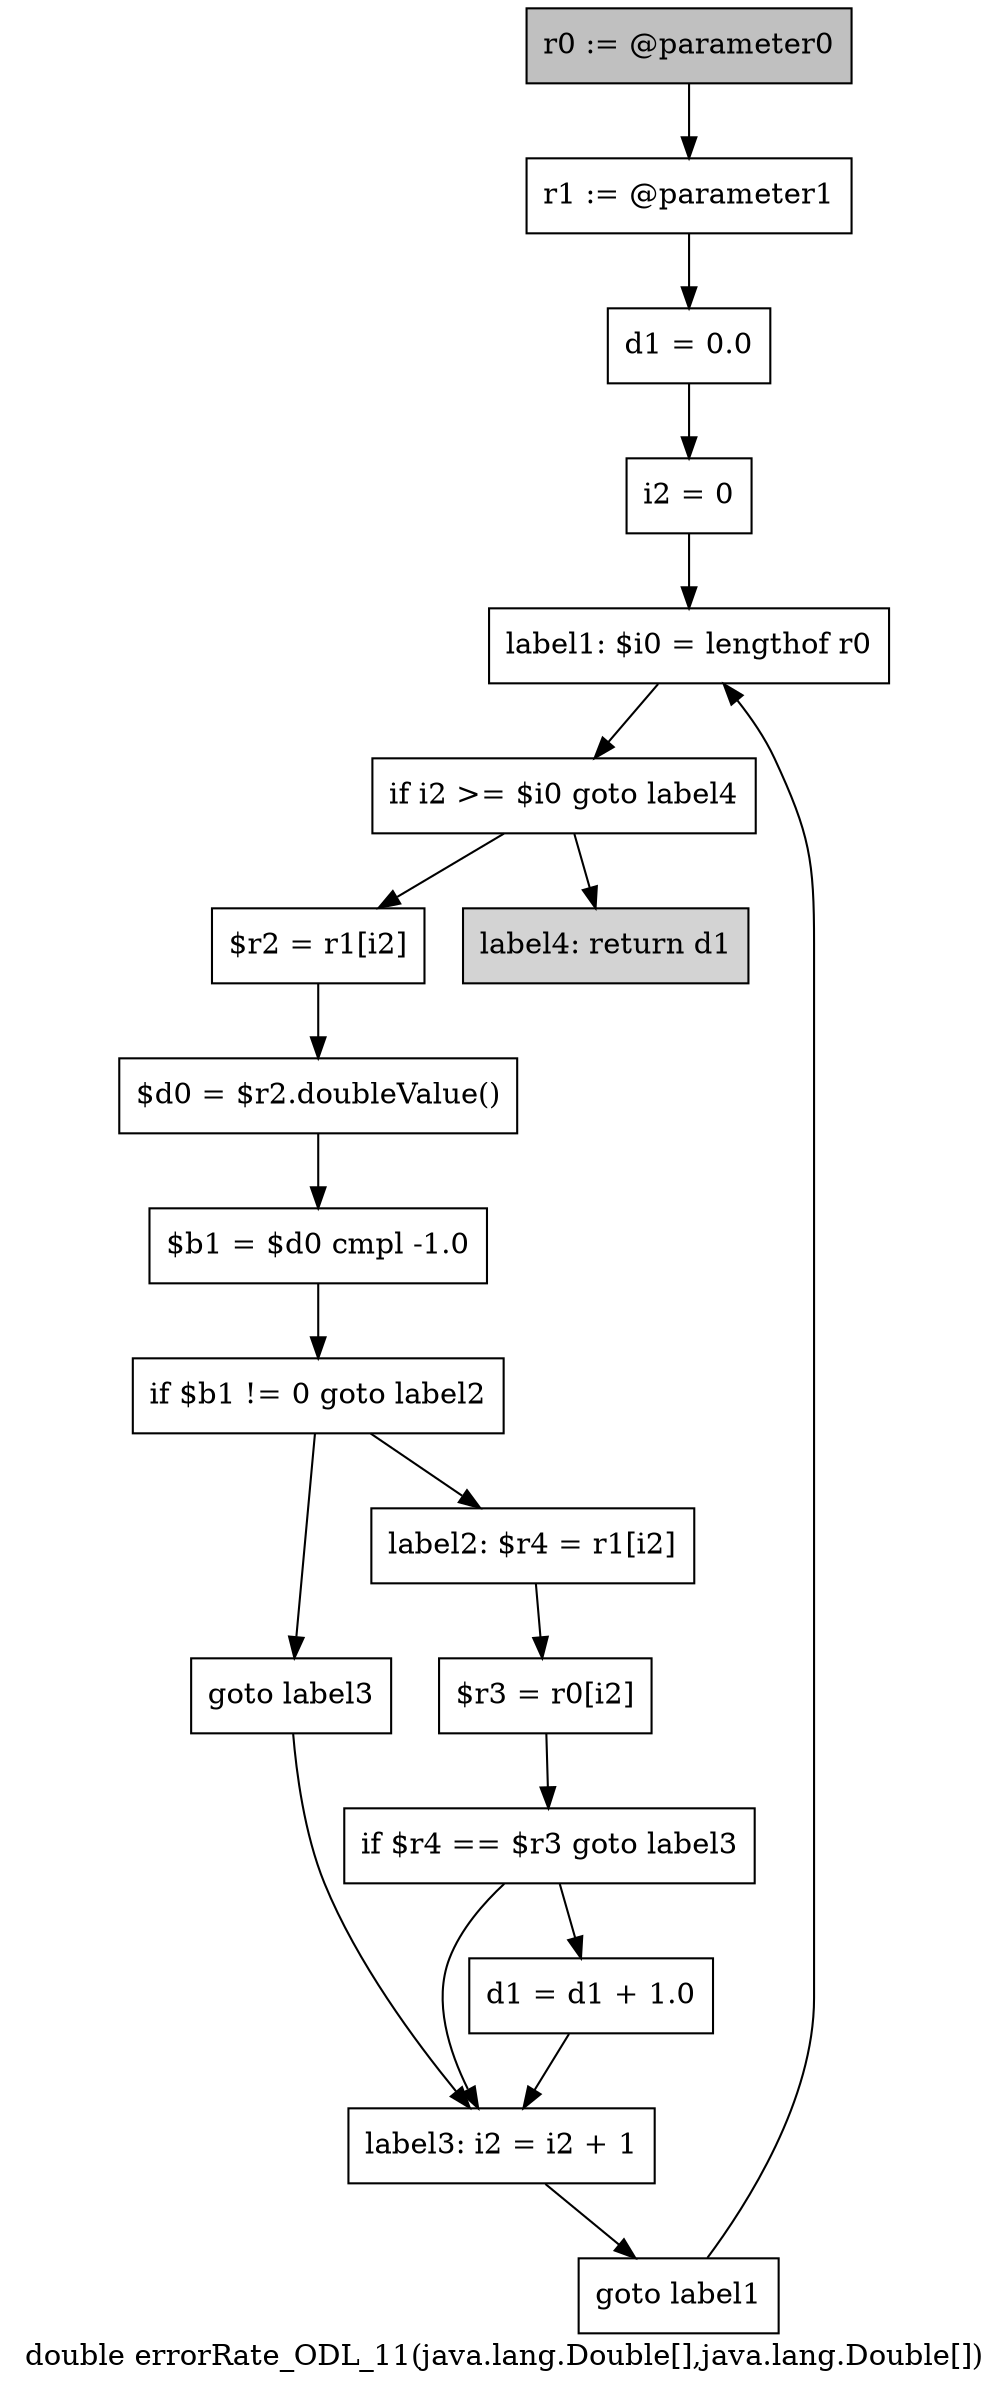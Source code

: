 digraph "double errorRate_ODL_11(java.lang.Double[],java.lang.Double[])" {
    label="double errorRate_ODL_11(java.lang.Double[],java.lang.Double[])";
    node [shape=box];
    "0" [style=filled,fillcolor=gray,label="r0 := @parameter0",];
    "1" [label="r1 := @parameter1",];
    "0"->"1";
    "2" [label="d1 = 0.0",];
    "1"->"2";
    "3" [label="i2 = 0",];
    "2"->"3";
    "4" [label="label1: $i0 = lengthof r0",];
    "3"->"4";
    "5" [label="if i2 >= $i0 goto label4",];
    "4"->"5";
    "6" [label="$r2 = r1[i2]",];
    "5"->"6";
    "17" [style=filled,fillcolor=lightgray,label="label4: return d1",];
    "5"->"17";
    "7" [label="$d0 = $r2.doubleValue()",];
    "6"->"7";
    "8" [label="$b1 = $d0 cmpl -1.0",];
    "7"->"8";
    "9" [label="if $b1 != 0 goto label2",];
    "8"->"9";
    "10" [label="goto label3",];
    "9"->"10";
    "11" [label="label2: $r4 = r1[i2]",];
    "9"->"11";
    "15" [label="label3: i2 = i2 + 1",];
    "10"->"15";
    "12" [label="$r3 = r0[i2]",];
    "11"->"12";
    "13" [label="if $r4 == $r3 goto label3",];
    "12"->"13";
    "14" [label="d1 = d1 + 1.0",];
    "13"->"14";
    "13"->"15";
    "14"->"15";
    "16" [label="goto label1",];
    "15"->"16";
    "16"->"4";
}
